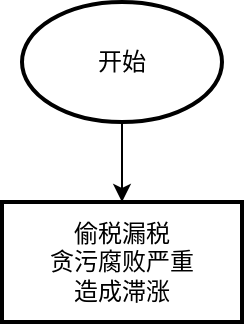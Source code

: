 <mxfile version="17.1.3" type="github" pages="2">
  <diagram id="wb6KpY6fXMX8m_jBLxzi" name="Page-1">
    <mxGraphModel dx="939" dy="615" grid="1" gridSize="10" guides="1" tooltips="1" connect="1" arrows="1" fold="1" page="1" pageScale="1" pageWidth="827" pageHeight="1169" math="0" shadow="0">
      <root>
        <mxCell id="0" />
        <mxCell id="1" parent="0" />
        <mxCell id="GjVEPD-kqBgG74Y0Jm4b-2" value="" style="edgeStyle=orthogonalEdgeStyle;rounded=0;orthogonalLoop=1;jettySize=auto;html=1;" edge="1" parent="1" source="kVhZjNHkc6t4Xjb-D3MW-1" target="GjVEPD-kqBgG74Y0Jm4b-1">
          <mxGeometry relative="1" as="geometry" />
        </mxCell>
        <mxCell id="kVhZjNHkc6t4Xjb-D3MW-1" value="开始" style="strokeWidth=2;html=1;shape=mxgraph.flowchart.start_1;whiteSpace=wrap;" parent="1" vertex="1">
          <mxGeometry x="360" y="290" width="100" height="60" as="geometry" />
        </mxCell>
        <mxCell id="GjVEPD-kqBgG74Y0Jm4b-1" value="偷税漏税&lt;br&gt;贪污腐败严重&lt;br&gt;造成滞涨" style="whiteSpace=wrap;html=1;strokeWidth=2;" vertex="1" parent="1">
          <mxGeometry x="350" y="390" width="120" height="60" as="geometry" />
        </mxCell>
      </root>
    </mxGraphModel>
  </diagram>
  <diagram id="2uf7d5lVBQVOwbvuDn4e" name="Page-2">
    <mxGraphModel dx="905" dy="571" grid="1" gridSize="10" guides="1" tooltips="1" connect="1" arrows="1" fold="1" page="1" pageScale="1" pageWidth="827" pageHeight="1169" math="0" shadow="0">
      <root>
        <mxCell id="V6ise3XsoBhNcANNtuBL-0" />
        <mxCell id="V6ise3XsoBhNcANNtuBL-1" parent="V6ise3XsoBhNcANNtuBL-0" />
        <mxCell id="V6ise3XsoBhNcANNtuBL-2" value="" style="rounded=1;whiteSpace=wrap;html=1;absoluteArcSize=1;arcSize=14;strokeWidth=2;" vertex="1" parent="V6ise3XsoBhNcANNtuBL-1">
          <mxGeometry x="190" y="260" width="100" height="100" as="geometry" />
        </mxCell>
      </root>
    </mxGraphModel>
  </diagram>
</mxfile>
